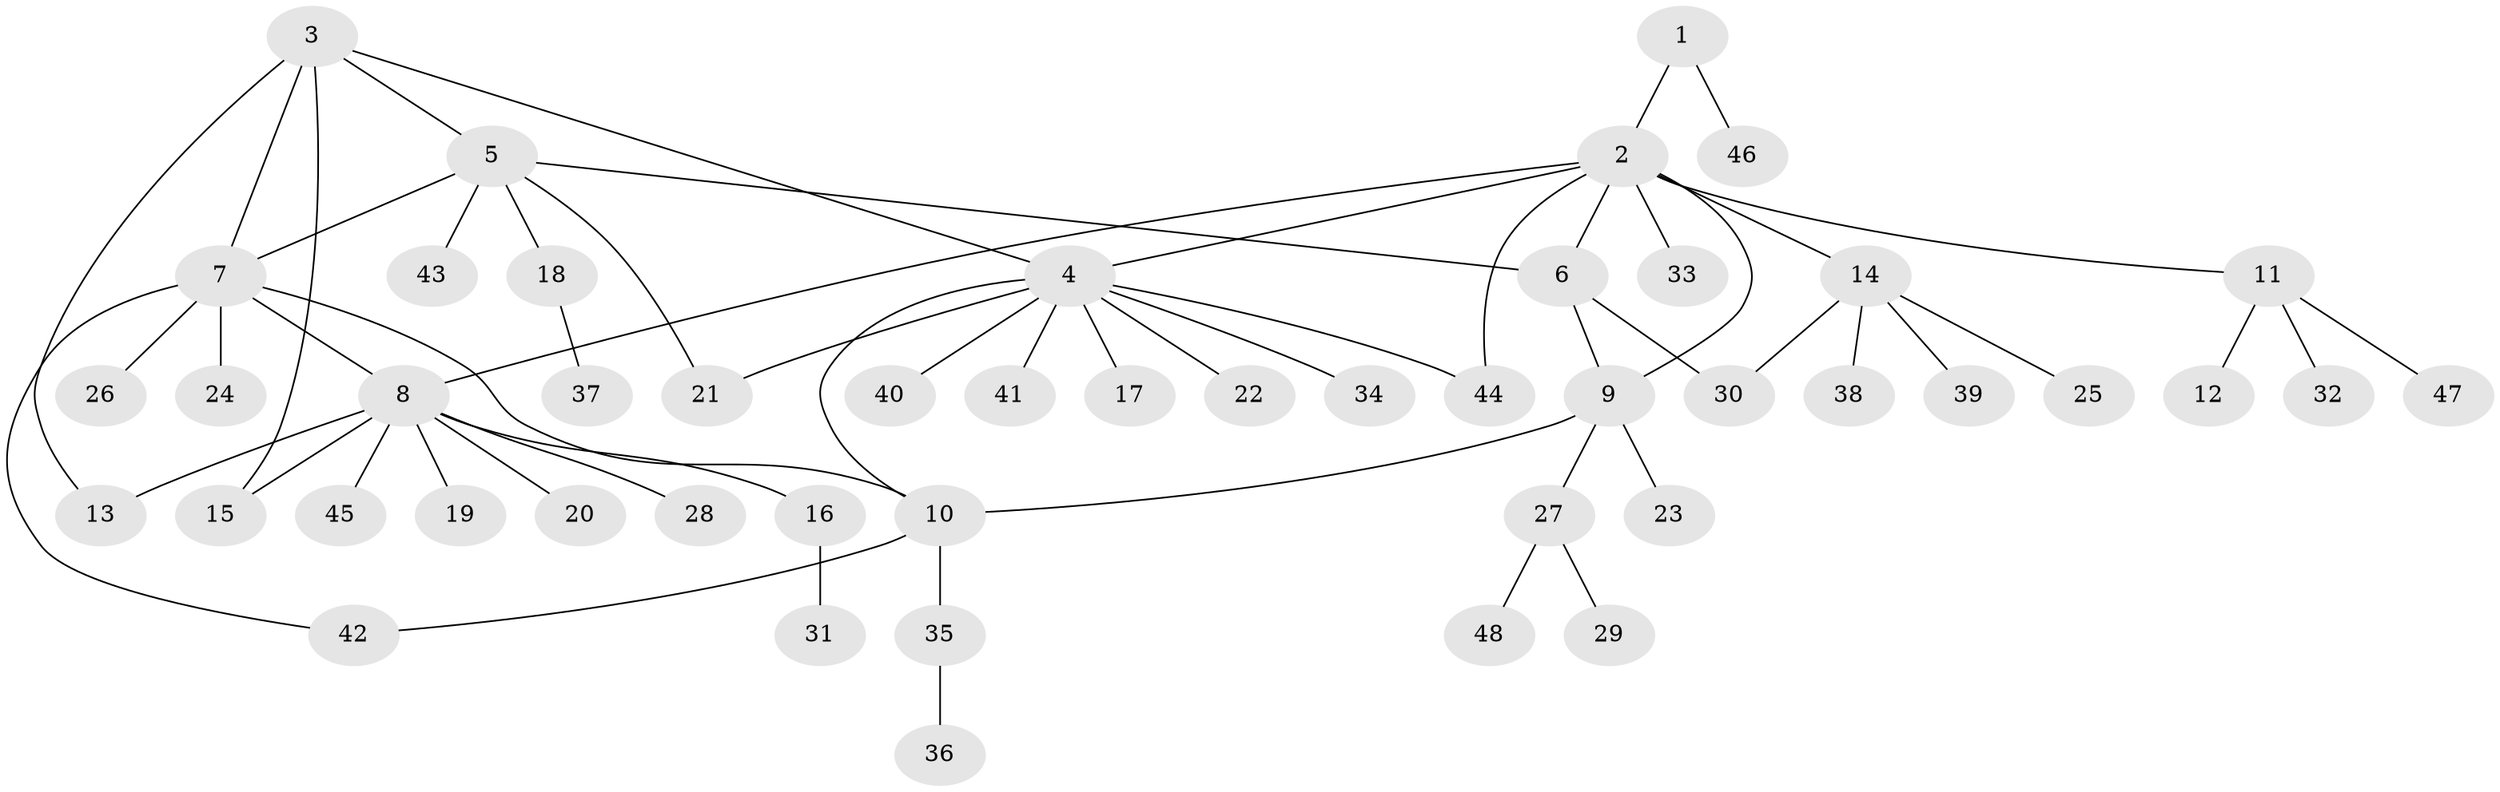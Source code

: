 // Generated by graph-tools (version 1.1) at 2025/02/03/09/25 03:02:50]
// undirected, 48 vertices, 59 edges
graph export_dot {
graph [start="1"]
  node [color=gray90,style=filled];
  1;
  2;
  3;
  4;
  5;
  6;
  7;
  8;
  9;
  10;
  11;
  12;
  13;
  14;
  15;
  16;
  17;
  18;
  19;
  20;
  21;
  22;
  23;
  24;
  25;
  26;
  27;
  28;
  29;
  30;
  31;
  32;
  33;
  34;
  35;
  36;
  37;
  38;
  39;
  40;
  41;
  42;
  43;
  44;
  45;
  46;
  47;
  48;
  1 -- 2;
  1 -- 46;
  2 -- 4;
  2 -- 6;
  2 -- 8;
  2 -- 9;
  2 -- 11;
  2 -- 14;
  2 -- 33;
  2 -- 44;
  3 -- 4;
  3 -- 5;
  3 -- 7;
  3 -- 13;
  3 -- 15;
  4 -- 10;
  4 -- 17;
  4 -- 21;
  4 -- 22;
  4 -- 34;
  4 -- 40;
  4 -- 41;
  4 -- 44;
  5 -- 6;
  5 -- 7;
  5 -- 18;
  5 -- 21;
  5 -- 43;
  6 -- 9;
  6 -- 30;
  7 -- 8;
  7 -- 10;
  7 -- 24;
  7 -- 26;
  7 -- 42;
  8 -- 13;
  8 -- 15;
  8 -- 16;
  8 -- 19;
  8 -- 20;
  8 -- 28;
  8 -- 45;
  9 -- 10;
  9 -- 23;
  9 -- 27;
  10 -- 35;
  10 -- 42;
  11 -- 12;
  11 -- 32;
  11 -- 47;
  14 -- 25;
  14 -- 30;
  14 -- 38;
  14 -- 39;
  16 -- 31;
  18 -- 37;
  27 -- 29;
  27 -- 48;
  35 -- 36;
}
